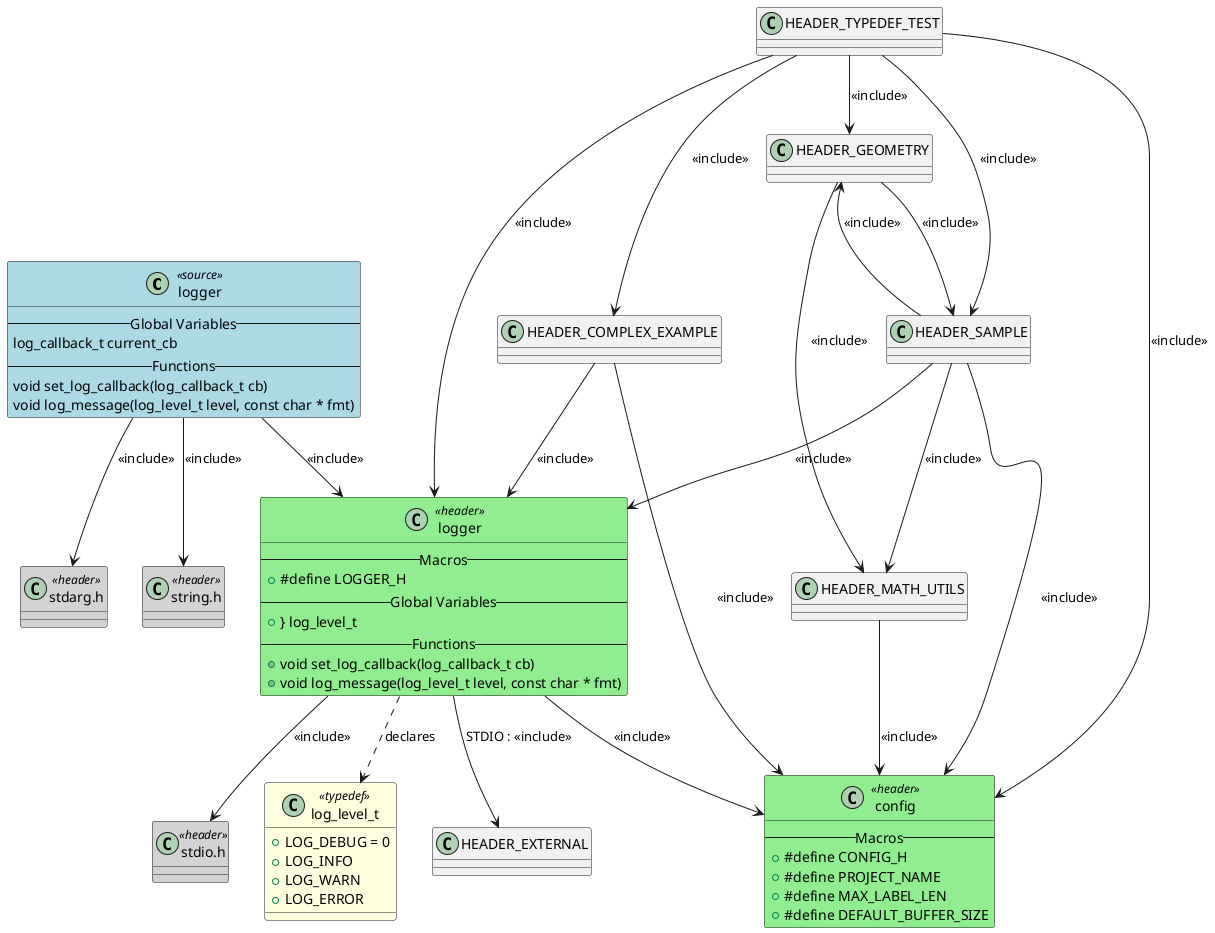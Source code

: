 @startuml logger

class "logger" as LOGGER <<source>> #LightBlue
{
    -- Global Variables --
    log_callback_t current_cb
    -- Functions --
    void set_log_callback(log_callback_t cb)
    void log_message(log_level_t level, const char * fmt)
}

class "logger" as HEADER_LOGGER <<header>> #LightGreen
{
    -- Macros --
    + #define LOGGER_H
    -- Global Variables --
    + } log_level_t
    -- Functions --
    + void set_log_callback(log_callback_t cb)
    + void log_message(log_level_t level, const char * fmt)
}

class "stdarg.h" as HEADER_STDARG_H <<header>> #LightGray
{
}

class "string.h" as HEADER_STRING_H <<header>> #LightGray
{
}

class "config" as HEADER_CONFIG <<header>> #LightGreen
{
    -- Macros --
    + #define CONFIG_H
    + #define PROJECT_NAME
    + #define MAX_LABEL_LEN
    + #define DEFAULT_BUFFER_SIZE
}

class "stdio.h" as HEADER_STDIO_H <<header>> #LightGray
{
}

class "log_level_t" as TYPEDEF_LOG_LEVEL_T <<typedef>> #LightYellow
{
    + LOG_DEBUG = 0
    + LOG_INFO
    + LOG_WARN
    + LOG_ERROR
}

HEADER_LOGGER --> HEADER_CONFIG : <<include>>
HEADER_LOGGER --> HEADER_EXTERNAL:STDIO : <<include>>
HEADER_COMPLEX_EXAMPLE --> HEADER_CONFIG : <<include>>
HEADER_COMPLEX_EXAMPLE --> HEADER_LOGGER : <<include>>
HEADER_GEOMETRY --> HEADER_SAMPLE : <<include>>
HEADER_GEOMETRY --> HEADER_MATH_UTILS : <<include>>
HEADER_MATH_UTILS --> HEADER_CONFIG : <<include>>
HEADER_SAMPLE --> HEADER_MATH_UTILS : <<include>>
HEADER_SAMPLE --> HEADER_LOGGER : <<include>>
HEADER_SAMPLE --> HEADER_GEOMETRY : <<include>>
HEADER_SAMPLE --> HEADER_CONFIG : <<include>>
HEADER_TYPEDEF_TEST --> HEADER_COMPLEX_EXAMPLE : <<include>>
HEADER_TYPEDEF_TEST --> HEADER_GEOMETRY : <<include>>
HEADER_TYPEDEF_TEST --> HEADER_LOGGER : <<include>>
HEADER_TYPEDEF_TEST --> HEADER_SAMPLE : <<include>>
HEADER_TYPEDEF_TEST --> HEADER_CONFIG : <<include>>
HEADER_LOGGER --> HEADER_STDIO_H : <<include>>
LOGGER --> HEADER_LOGGER : <<include>>
LOGGER --> HEADER_STDARG_H : <<include>>
LOGGER --> HEADER_STRING_H : <<include>>
HEADER_LOGGER ..> TYPEDEF_LOG_LEVEL_T : declares

@enduml